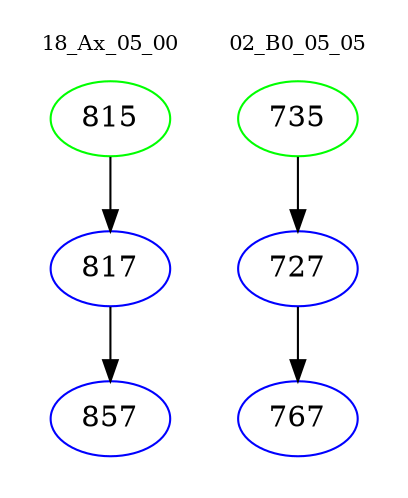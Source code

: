 digraph{
subgraph cluster_0 {
color = white
label = "18_Ax_05_00";
fontsize=10;
T0_815 [label="815", color="green"]
T0_815 -> T0_817 [color="black"]
T0_817 [label="817", color="blue"]
T0_817 -> T0_857 [color="black"]
T0_857 [label="857", color="blue"]
}
subgraph cluster_1 {
color = white
label = "02_B0_05_05";
fontsize=10;
T1_735 [label="735", color="green"]
T1_735 -> T1_727 [color="black"]
T1_727 [label="727", color="blue"]
T1_727 -> T1_767 [color="black"]
T1_767 [label="767", color="blue"]
}
}
